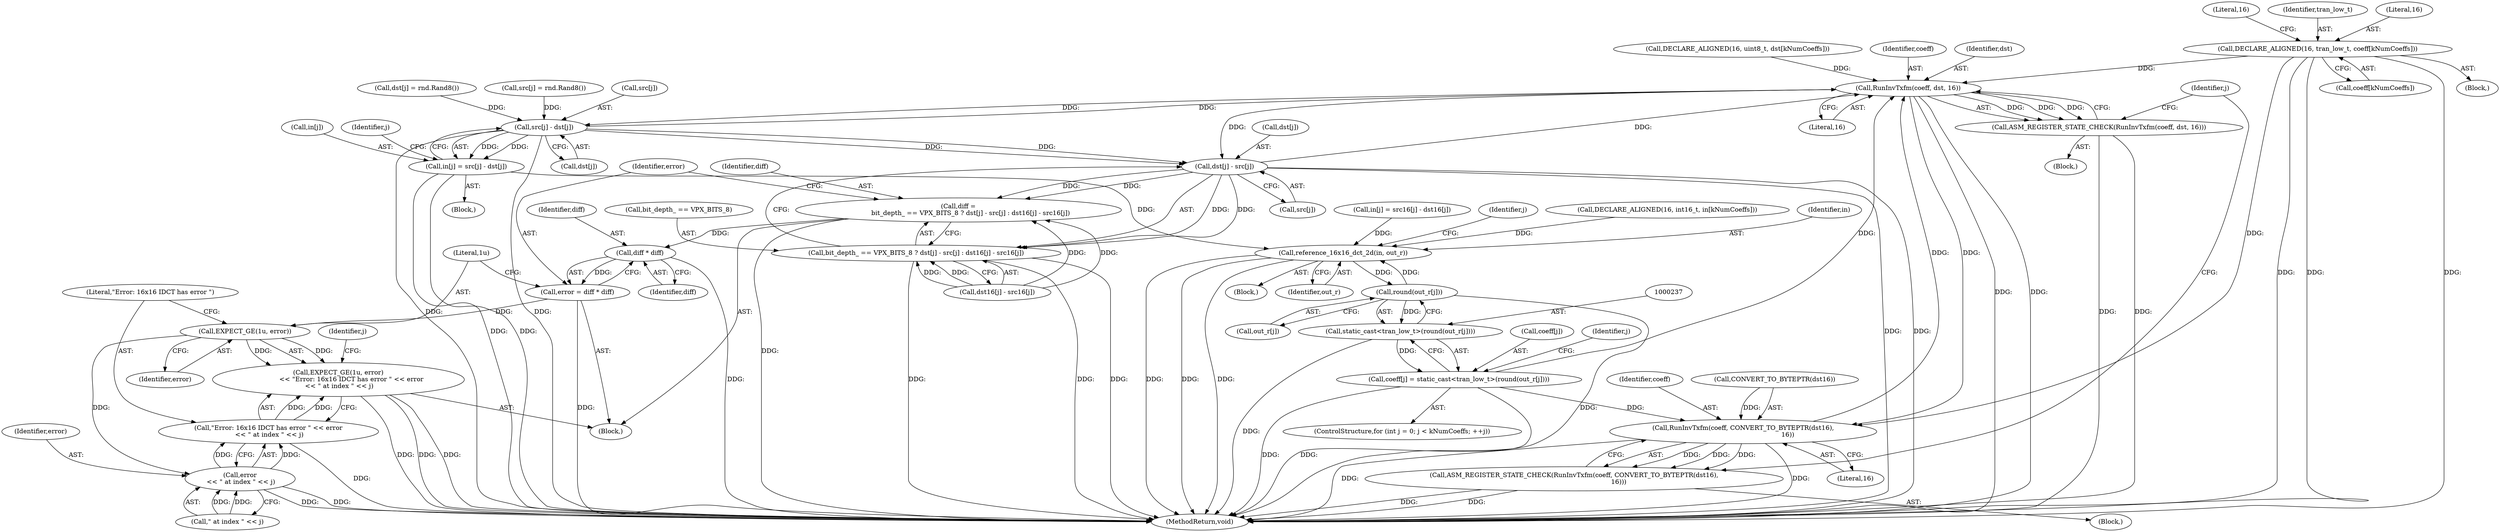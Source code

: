digraph "0_Android_5a9753fca56f0eeb9f61e342b2fccffc364f9426_48@array" {
"1000113" [label="(Call,DECLARE_ALIGNED(16, tran_low_t, coeff[kNumCoeffs]))"];
"1000248" [label="(Call,RunInvTxfm(coeff, dst, 16))"];
"1000185" [label="(Call,src[j] - dst[j])"];
"1000181" [label="(Call,in[j] = src[j] - dst[j])"];
"1000219" [label="(Call,reference_16x16_dct_2d(in, out_r))"];
"1000238" [label="(Call,round(out_r[j]))"];
"1000236" [label="(Call,static_cast<tran_low_t>(round(out_r[j])))"];
"1000232" [label="(Call,coeff[j] = static_cast<tran_low_t>(round(out_r[j])))"];
"1000255" [label="(Call,RunInvTxfm(coeff, CONVERT_TO_BYTEPTR(dst16),\n                                            16))"];
"1000254" [label="(Call,ASM_REGISTER_STATE_CHECK(RunInvTxfm(coeff, CONVERT_TO_BYTEPTR(dst16),\n                                            16)))"];
"1000278" [label="(Call,dst[j] - src[j])"];
"1000272" [label="(Call,diff =\n            bit_depth_ == VPX_BITS_8 ? dst[j] - src[j] : dst16[j] - src16[j])"];
"1000295" [label="(Call,diff * diff)"];
"1000293" [label="(Call,error = diff * diff)"];
"1000299" [label="(Call,EXPECT_GE(1u, error))"];
"1000298" [label="(Call,EXPECT_GE(1u, error)\n             << \"Error: 16x16 IDCT has error \" << error\n << \" at index \" << j)"];
"1000304" [label="(Call,error\n << \" at index \" << j)"];
"1000302" [label="(Call,\"Error: 16x16 IDCT has error \" << error\n << \" at index \" << j)"];
"1000274" [label="(Call,bit_depth_ == VPX_BITS_8 ? dst[j] - src[j] : dst16[j] - src16[j])"];
"1000247" [label="(Call,ASM_REGISTER_STATE_CHECK(RunInvTxfm(coeff, dst, 16)))"];
"1000282" [label="(Call,src[j])"];
"1000220" [label="(Identifier,in)"];
"1000306" [label="(Call,\" at index \" << j)"];
"1000189" [label="(Call,dst[j])"];
"1000269" [label="(Identifier,j)"];
"1000101" [label="(Block,)"];
"1000246" [label="(Block,)"];
"1000254" [label="(Call,ASM_REGISTER_STATE_CHECK(RunInvTxfm(coeff, CONVERT_TO_BYTEPTR(dst16),\n                                            16)))"];
"1000274" [label="(Call,bit_depth_ == VPX_BITS_8 ? dst[j] - src[j] : dst16[j] - src16[j])"];
"1000309" [label="(MethodReturn,void)"];
"1000185" [label="(Call,src[j] - dst[j])"];
"1000208" [label="(Call,in[j] = src16[j] - dst16[j])"];
"1000176" [label="(Call,dst[j] = rnd.Rand8())"];
"1000119" [label="(Call,DECLARE_ALIGNED(16, uint8_t, dst[kNumCoeffs]))"];
"1000182" [label="(Call,in[j])"];
"1000278" [label="(Call,dst[j] - src[j])"];
"1000249" [label="(Identifier,coeff)"];
"1000256" [label="(Identifier,coeff)"];
"1000253" [label="(Block,)"];
"1000275" [label="(Call,bit_depth_ == VPX_BITS_8)"];
"1000236" [label="(Call,static_cast<tran_low_t>(round(out_r[j])))"];
"1000294" [label="(Identifier,error)"];
"1000296" [label="(Identifier,diff)"];
"1000302" [label="(Call,\"Error: 16x16 IDCT has error \" << error\n << \" at index \" << j)"];
"1000293" [label="(Call,error = diff * diff)"];
"1000301" [label="(Identifier,error)"];
"1000298" [label="(Call,EXPECT_GE(1u, error)\n             << \"Error: 16x16 IDCT has error \" << error\n << \" at index \" << j)"];
"1000113" [label="(Call,DECLARE_ALIGNED(16, tran_low_t, coeff[kNumCoeffs]))"];
"1000120" [label="(Literal,16)"];
"1000171" [label="(Call,src[j] = rnd.Rand8())"];
"1000170" [label="(Block,)"];
"1000233" [label="(Call,coeff[j])"];
"1000225" [label="(Identifier,j)"];
"1000270" [label="(Block,)"];
"1000239" [label="(Call,out_r[j])"];
"1000259" [label="(Literal,16)"];
"1000257" [label="(Call,CONVERT_TO_BYTEPTR(dst16))"];
"1000181" [label="(Call,in[j] = src[j] - dst[j])"];
"1000219" [label="(Call,reference_16x16_dct_2d(in, out_r))"];
"1000299" [label="(Call,EXPECT_GE(1u, error))"];
"1000186" [label="(Call,src[j])"];
"1000285" [label="(Call,dst16[j] - src16[j])"];
"1000305" [label="(Identifier,error)"];
"1000272" [label="(Call,diff =\n            bit_depth_ == VPX_BITS_8 ? dst[j] - src[j] : dst16[j] - src16[j])"];
"1000153" [label="(Block,)"];
"1000295" [label="(Call,diff * diff)"];
"1000250" [label="(Identifier,dst)"];
"1000107" [label="(Call,DECLARE_ALIGNED(16, int16_t, in[kNumCoeffs]))"];
"1000116" [label="(Call,coeff[kNumCoeffs])"];
"1000248" [label="(Call,RunInvTxfm(coeff, dst, 16))"];
"1000164" [label="(Identifier,j)"];
"1000232" [label="(Call,coeff[j] = static_cast<tran_low_t>(round(out_r[j])))"];
"1000238" [label="(Call,round(out_r[j]))"];
"1000222" [label="(ControlStructure,for (int j = 0; j < kNumCoeffs; ++j))"];
"1000221" [label="(Identifier,out_r)"];
"1000115" [label="(Identifier,tran_low_t)"];
"1000231" [label="(Identifier,j)"];
"1000255" [label="(Call,RunInvTxfm(coeff, CONVERT_TO_BYTEPTR(dst16),\n                                            16))"];
"1000114" [label="(Literal,16)"];
"1000303" [label="(Literal,\"Error: 16x16 IDCT has error \")"];
"1000273" [label="(Identifier,diff)"];
"1000304" [label="(Call,error\n << \" at index \" << j)"];
"1000247" [label="(Call,ASM_REGISTER_STATE_CHECK(RunInvTxfm(coeff, dst, 16)))"];
"1000263" [label="(Identifier,j)"];
"1000297" [label="(Identifier,diff)"];
"1000279" [label="(Call,dst[j])"];
"1000251" [label="(Literal,16)"];
"1000300" [label="(Literal,1u)"];
"1000113" -> "1000101"  [label="AST: "];
"1000113" -> "1000116"  [label="CFG: "];
"1000114" -> "1000113"  [label="AST: "];
"1000115" -> "1000113"  [label="AST: "];
"1000116" -> "1000113"  [label="AST: "];
"1000120" -> "1000113"  [label="CFG: "];
"1000113" -> "1000309"  [label="DDG: "];
"1000113" -> "1000309"  [label="DDG: "];
"1000113" -> "1000309"  [label="DDG: "];
"1000113" -> "1000248"  [label="DDG: "];
"1000113" -> "1000255"  [label="DDG: "];
"1000248" -> "1000247"  [label="AST: "];
"1000248" -> "1000251"  [label="CFG: "];
"1000249" -> "1000248"  [label="AST: "];
"1000250" -> "1000248"  [label="AST: "];
"1000251" -> "1000248"  [label="AST: "];
"1000247" -> "1000248"  [label="CFG: "];
"1000248" -> "1000309"  [label="DDG: "];
"1000248" -> "1000309"  [label="DDG: "];
"1000248" -> "1000185"  [label="DDG: "];
"1000248" -> "1000247"  [label="DDG: "];
"1000248" -> "1000247"  [label="DDG: "];
"1000248" -> "1000247"  [label="DDG: "];
"1000232" -> "1000248"  [label="DDG: "];
"1000255" -> "1000248"  [label="DDG: "];
"1000185" -> "1000248"  [label="DDG: "];
"1000119" -> "1000248"  [label="DDG: "];
"1000278" -> "1000248"  [label="DDG: "];
"1000248" -> "1000255"  [label="DDG: "];
"1000248" -> "1000278"  [label="DDG: "];
"1000185" -> "1000181"  [label="AST: "];
"1000185" -> "1000189"  [label="CFG: "];
"1000186" -> "1000185"  [label="AST: "];
"1000189" -> "1000185"  [label="AST: "];
"1000181" -> "1000185"  [label="CFG: "];
"1000185" -> "1000309"  [label="DDG: "];
"1000185" -> "1000309"  [label="DDG: "];
"1000185" -> "1000181"  [label="DDG: "];
"1000185" -> "1000181"  [label="DDG: "];
"1000171" -> "1000185"  [label="DDG: "];
"1000176" -> "1000185"  [label="DDG: "];
"1000185" -> "1000278"  [label="DDG: "];
"1000185" -> "1000278"  [label="DDG: "];
"1000181" -> "1000170"  [label="AST: "];
"1000182" -> "1000181"  [label="AST: "];
"1000164" -> "1000181"  [label="CFG: "];
"1000181" -> "1000309"  [label="DDG: "];
"1000181" -> "1000309"  [label="DDG: "];
"1000181" -> "1000219"  [label="DDG: "];
"1000219" -> "1000153"  [label="AST: "];
"1000219" -> "1000221"  [label="CFG: "];
"1000220" -> "1000219"  [label="AST: "];
"1000221" -> "1000219"  [label="AST: "];
"1000225" -> "1000219"  [label="CFG: "];
"1000219" -> "1000309"  [label="DDG: "];
"1000219" -> "1000309"  [label="DDG: "];
"1000219" -> "1000309"  [label="DDG: "];
"1000208" -> "1000219"  [label="DDG: "];
"1000107" -> "1000219"  [label="DDG: "];
"1000238" -> "1000219"  [label="DDG: "];
"1000219" -> "1000238"  [label="DDG: "];
"1000238" -> "1000236"  [label="AST: "];
"1000238" -> "1000239"  [label="CFG: "];
"1000239" -> "1000238"  [label="AST: "];
"1000236" -> "1000238"  [label="CFG: "];
"1000238" -> "1000309"  [label="DDG: "];
"1000238" -> "1000236"  [label="DDG: "];
"1000236" -> "1000232"  [label="AST: "];
"1000237" -> "1000236"  [label="AST: "];
"1000232" -> "1000236"  [label="CFG: "];
"1000236" -> "1000309"  [label="DDG: "];
"1000236" -> "1000232"  [label="DDG: "];
"1000232" -> "1000222"  [label="AST: "];
"1000233" -> "1000232"  [label="AST: "];
"1000231" -> "1000232"  [label="CFG: "];
"1000232" -> "1000309"  [label="DDG: "];
"1000232" -> "1000309"  [label="DDG: "];
"1000232" -> "1000255"  [label="DDG: "];
"1000255" -> "1000254"  [label="AST: "];
"1000255" -> "1000259"  [label="CFG: "];
"1000256" -> "1000255"  [label="AST: "];
"1000257" -> "1000255"  [label="AST: "];
"1000259" -> "1000255"  [label="AST: "];
"1000254" -> "1000255"  [label="CFG: "];
"1000255" -> "1000309"  [label="DDG: "];
"1000255" -> "1000309"  [label="DDG: "];
"1000255" -> "1000254"  [label="DDG: "];
"1000255" -> "1000254"  [label="DDG: "];
"1000255" -> "1000254"  [label="DDG: "];
"1000257" -> "1000255"  [label="DDG: "];
"1000254" -> "1000253"  [label="AST: "];
"1000263" -> "1000254"  [label="CFG: "];
"1000254" -> "1000309"  [label="DDG: "];
"1000254" -> "1000309"  [label="DDG: "];
"1000278" -> "1000274"  [label="AST: "];
"1000278" -> "1000282"  [label="CFG: "];
"1000279" -> "1000278"  [label="AST: "];
"1000282" -> "1000278"  [label="AST: "];
"1000274" -> "1000278"  [label="CFG: "];
"1000278" -> "1000309"  [label="DDG: "];
"1000278" -> "1000309"  [label="DDG: "];
"1000278" -> "1000272"  [label="DDG: "];
"1000278" -> "1000272"  [label="DDG: "];
"1000278" -> "1000274"  [label="DDG: "];
"1000278" -> "1000274"  [label="DDG: "];
"1000272" -> "1000270"  [label="AST: "];
"1000272" -> "1000274"  [label="CFG: "];
"1000273" -> "1000272"  [label="AST: "];
"1000274" -> "1000272"  [label="AST: "];
"1000294" -> "1000272"  [label="CFG: "];
"1000272" -> "1000309"  [label="DDG: "];
"1000285" -> "1000272"  [label="DDG: "];
"1000285" -> "1000272"  [label="DDG: "];
"1000272" -> "1000295"  [label="DDG: "];
"1000295" -> "1000293"  [label="AST: "];
"1000295" -> "1000297"  [label="CFG: "];
"1000296" -> "1000295"  [label="AST: "];
"1000297" -> "1000295"  [label="AST: "];
"1000293" -> "1000295"  [label="CFG: "];
"1000295" -> "1000309"  [label="DDG: "];
"1000295" -> "1000293"  [label="DDG: "];
"1000293" -> "1000270"  [label="AST: "];
"1000294" -> "1000293"  [label="AST: "];
"1000300" -> "1000293"  [label="CFG: "];
"1000293" -> "1000309"  [label="DDG: "];
"1000293" -> "1000299"  [label="DDG: "];
"1000299" -> "1000298"  [label="AST: "];
"1000299" -> "1000301"  [label="CFG: "];
"1000300" -> "1000299"  [label="AST: "];
"1000301" -> "1000299"  [label="AST: "];
"1000303" -> "1000299"  [label="CFG: "];
"1000299" -> "1000298"  [label="DDG: "];
"1000299" -> "1000298"  [label="DDG: "];
"1000299" -> "1000304"  [label="DDG: "];
"1000298" -> "1000270"  [label="AST: "];
"1000298" -> "1000302"  [label="CFG: "];
"1000302" -> "1000298"  [label="AST: "];
"1000269" -> "1000298"  [label="CFG: "];
"1000298" -> "1000309"  [label="DDG: "];
"1000298" -> "1000309"  [label="DDG: "];
"1000298" -> "1000309"  [label="DDG: "];
"1000302" -> "1000298"  [label="DDG: "];
"1000302" -> "1000298"  [label="DDG: "];
"1000304" -> "1000302"  [label="AST: "];
"1000304" -> "1000306"  [label="CFG: "];
"1000305" -> "1000304"  [label="AST: "];
"1000306" -> "1000304"  [label="AST: "];
"1000302" -> "1000304"  [label="CFG: "];
"1000304" -> "1000309"  [label="DDG: "];
"1000304" -> "1000309"  [label="DDG: "];
"1000304" -> "1000302"  [label="DDG: "];
"1000304" -> "1000302"  [label="DDG: "];
"1000306" -> "1000304"  [label="DDG: "];
"1000306" -> "1000304"  [label="DDG: "];
"1000303" -> "1000302"  [label="AST: "];
"1000302" -> "1000309"  [label="DDG: "];
"1000274" -> "1000285"  [label="CFG: "];
"1000275" -> "1000274"  [label="AST: "];
"1000285" -> "1000274"  [label="AST: "];
"1000274" -> "1000309"  [label="DDG: "];
"1000274" -> "1000309"  [label="DDG: "];
"1000274" -> "1000309"  [label="DDG: "];
"1000285" -> "1000274"  [label="DDG: "];
"1000285" -> "1000274"  [label="DDG: "];
"1000247" -> "1000246"  [label="AST: "];
"1000263" -> "1000247"  [label="CFG: "];
"1000247" -> "1000309"  [label="DDG: "];
"1000247" -> "1000309"  [label="DDG: "];
}
